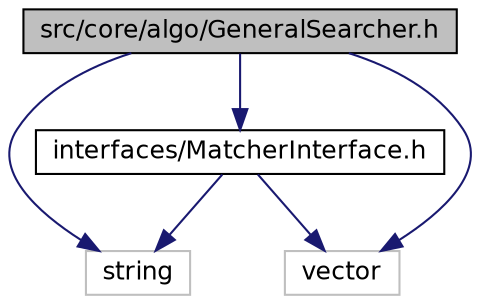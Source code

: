 digraph "src/core/algo/GeneralSearcher.h"
{
 // INTERACTIVE_SVG=YES
 // LATEX_PDF_SIZE
  edge [fontname="Helvetica",fontsize="12",labelfontname="Helvetica",labelfontsize="12"];
  node [fontname="Helvetica",fontsize="12",shape=record];
  Node1 [label="src/core/algo/GeneralSearcher.h",height=0.2,width=0.4,color="black", fillcolor="grey75", style="filled", fontcolor="black",tooltip=" "];
  Node1 -> Node2 [color="midnightblue",fontsize="12",style="solid"];
  Node2 [label="string",height=0.2,width=0.4,color="grey75", fillcolor="white", style="filled",tooltip=" "];
  Node1 -> Node3 [color="midnightblue",fontsize="12",style="solid"];
  Node3 [label="vector",height=0.2,width=0.4,color="grey75", fillcolor="white", style="filled",tooltip=" "];
  Node1 -> Node4 [color="midnightblue",fontsize="12",style="solid"];
  Node4 [label="interfaces/MatcherInterface.h",height=0.2,width=0.4,color="black", fillcolor="white", style="filled",URL="$a00044.html",tooltip=" "];
  Node4 -> Node3 [color="midnightblue",fontsize="12",style="solid"];
  Node4 -> Node2 [color="midnightblue",fontsize="12",style="solid"];
}

